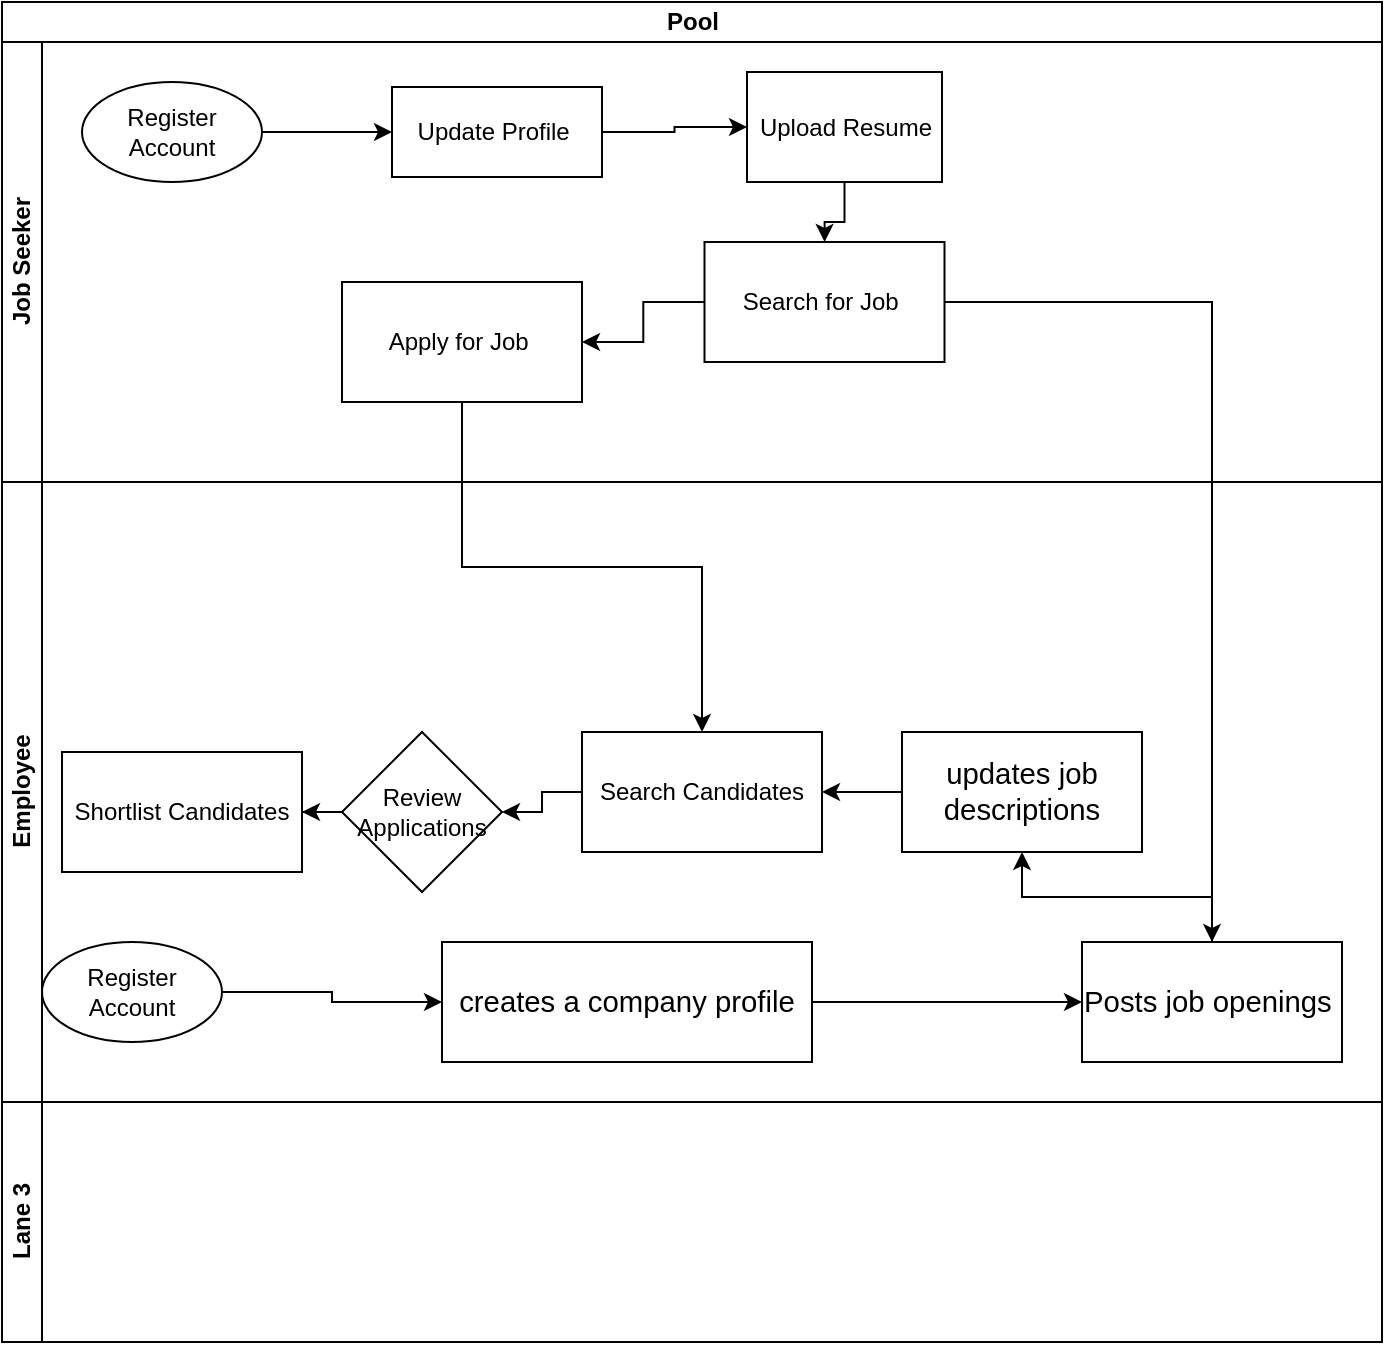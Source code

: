 <mxfile version="26.0.6">
  <diagram id="prtHgNgQTEPvFCAcTncT" name="Page-1">
    <mxGraphModel dx="875" dy="435" grid="1" gridSize="10" guides="1" tooltips="1" connect="1" arrows="1" fold="1" page="1" pageScale="1" pageWidth="827" pageHeight="1169" math="0" shadow="0">
      <root>
        <mxCell id="0" />
        <mxCell id="1" parent="0" />
        <mxCell id="PhMuikcm6n4okIbUqbu8-10" value="Pool" style="swimlane;childLayout=stackLayout;resizeParent=1;resizeParentMax=0;horizontal=1;startSize=20;horizontalStack=0;html=1;" vertex="1" parent="1">
          <mxGeometry x="130" y="20" width="690" height="670" as="geometry" />
        </mxCell>
        <mxCell id="PhMuikcm6n4okIbUqbu8-11" value="Job Seeker" style="swimlane;startSize=20;horizontal=0;html=1;direction=east;" vertex="1" parent="PhMuikcm6n4okIbUqbu8-10">
          <mxGeometry y="20" width="690" height="220" as="geometry">
            <mxRectangle y="20" width="480" height="30" as="alternateBounds" />
          </mxGeometry>
        </mxCell>
        <mxCell id="PhMuikcm6n4okIbUqbu8-29" value="" style="edgeStyle=orthogonalEdgeStyle;rounded=0;orthogonalLoop=1;jettySize=auto;html=1;" edge="1" parent="PhMuikcm6n4okIbUqbu8-11" source="PhMuikcm6n4okIbUqbu8-14" target="PhMuikcm6n4okIbUqbu8-28">
          <mxGeometry relative="1" as="geometry" />
        </mxCell>
        <mxCell id="PhMuikcm6n4okIbUqbu8-14" value="Register Account" style="ellipse;whiteSpace=wrap;html=1;" vertex="1" parent="PhMuikcm6n4okIbUqbu8-11">
          <mxGeometry x="40" y="20" width="90" height="50" as="geometry" />
        </mxCell>
        <mxCell id="PhMuikcm6n4okIbUqbu8-31" value="" style="edgeStyle=orthogonalEdgeStyle;rounded=0;orthogonalLoop=1;jettySize=auto;html=1;" edge="1" parent="PhMuikcm6n4okIbUqbu8-11" source="PhMuikcm6n4okIbUqbu8-28" target="PhMuikcm6n4okIbUqbu8-30">
          <mxGeometry relative="1" as="geometry" />
        </mxCell>
        <mxCell id="PhMuikcm6n4okIbUqbu8-28" value="Update Profile&amp;nbsp;" style="whiteSpace=wrap;html=1;" vertex="1" parent="PhMuikcm6n4okIbUqbu8-11">
          <mxGeometry x="195" y="22.5" width="105" height="45" as="geometry" />
        </mxCell>
        <mxCell id="PhMuikcm6n4okIbUqbu8-34" value="" style="edgeStyle=orthogonalEdgeStyle;rounded=0;orthogonalLoop=1;jettySize=auto;html=1;" edge="1" parent="PhMuikcm6n4okIbUqbu8-11" source="PhMuikcm6n4okIbUqbu8-30" target="PhMuikcm6n4okIbUqbu8-33">
          <mxGeometry relative="1" as="geometry" />
        </mxCell>
        <mxCell id="PhMuikcm6n4okIbUqbu8-30" value="Upload Resume" style="whiteSpace=wrap;html=1;" vertex="1" parent="PhMuikcm6n4okIbUqbu8-11">
          <mxGeometry x="372.5" y="15" width="97.5" height="55" as="geometry" />
        </mxCell>
        <mxCell id="PhMuikcm6n4okIbUqbu8-36" value="" style="edgeStyle=orthogonalEdgeStyle;rounded=0;orthogonalLoop=1;jettySize=auto;html=1;" edge="1" parent="PhMuikcm6n4okIbUqbu8-11" source="PhMuikcm6n4okIbUqbu8-33" target="PhMuikcm6n4okIbUqbu8-35">
          <mxGeometry relative="1" as="geometry" />
        </mxCell>
        <mxCell id="PhMuikcm6n4okIbUqbu8-33" value="Search for Job&amp;nbsp;" style="whiteSpace=wrap;html=1;" vertex="1" parent="PhMuikcm6n4okIbUqbu8-11">
          <mxGeometry x="351.25" y="100" width="120" height="60" as="geometry" />
        </mxCell>
        <mxCell id="PhMuikcm6n4okIbUqbu8-35" value="Apply for Job&amp;nbsp;" style="whiteSpace=wrap;html=1;" vertex="1" parent="PhMuikcm6n4okIbUqbu8-11">
          <mxGeometry x="170" y="120" width="120" height="60" as="geometry" />
        </mxCell>
        <mxCell id="PhMuikcm6n4okIbUqbu8-12" value="Employee" style="swimlane;startSize=20;horizontal=0;html=1;" vertex="1" parent="PhMuikcm6n4okIbUqbu8-10">
          <mxGeometry y="240" width="690" height="310" as="geometry" />
        </mxCell>
        <mxCell id="PhMuikcm6n4okIbUqbu8-27" value="" style="edgeStyle=orthogonalEdgeStyle;rounded=0;orthogonalLoop=1;jettySize=auto;html=1;" edge="1" parent="PhMuikcm6n4okIbUqbu8-12" source="PhMuikcm6n4okIbUqbu8-25" target="PhMuikcm6n4okIbUqbu8-26">
          <mxGeometry relative="1" as="geometry" />
        </mxCell>
        <mxCell id="PhMuikcm6n4okIbUqbu8-25" value="Register Account" style="ellipse;whiteSpace=wrap;html=1;" vertex="1" parent="PhMuikcm6n4okIbUqbu8-12">
          <mxGeometry x="20" y="230" width="90" height="50" as="geometry" />
        </mxCell>
        <mxCell id="PhMuikcm6n4okIbUqbu8-38" value="" style="edgeStyle=orthogonalEdgeStyle;rounded=0;orthogonalLoop=1;jettySize=auto;html=1;" edge="1" parent="PhMuikcm6n4okIbUqbu8-12" source="PhMuikcm6n4okIbUqbu8-26" target="PhMuikcm6n4okIbUqbu8-37">
          <mxGeometry relative="1" as="geometry" />
        </mxCell>
        <mxCell id="PhMuikcm6n4okIbUqbu8-26" value="&lt;span style=&quot;font-size:11.0pt;line-height:&lt;br/&gt;115%;font-family:&amp;quot;Arial&amp;quot;,sans-serif;mso-ascii-theme-font:minor-latin;&lt;br/&gt;mso-fareast-font-family:&amp;quot;Yu Gothic&amp;quot;;mso-fareast-theme-font:minor-fareast;&lt;br/&gt;mso-hansi-theme-font:minor-latin;mso-bidi-theme-font:minor-latin;mso-ansi-language:&lt;br/&gt;VI;mso-fareast-language:JA;mso-bidi-language:AR-SA&quot; lang=&quot;VI&quot;&gt;creates a company profile&lt;/span&gt;" style="whiteSpace=wrap;html=1;" vertex="1" parent="PhMuikcm6n4okIbUqbu8-12">
          <mxGeometry x="220" y="230" width="185" height="60" as="geometry" />
        </mxCell>
        <mxCell id="PhMuikcm6n4okIbUqbu8-41" value="" style="edgeStyle=orthogonalEdgeStyle;rounded=0;orthogonalLoop=1;jettySize=auto;html=1;" edge="1" parent="PhMuikcm6n4okIbUqbu8-12" source="PhMuikcm6n4okIbUqbu8-37" target="PhMuikcm6n4okIbUqbu8-40">
          <mxGeometry relative="1" as="geometry" />
        </mxCell>
        <mxCell id="PhMuikcm6n4okIbUqbu8-37" value="&lt;span style=&quot;font-size:11.0pt;line-height:&lt;br/&gt;115%;font-family:&amp;quot;Arial&amp;quot;,sans-serif;mso-ascii-theme-font:minor-latin;&lt;br/&gt;mso-fareast-font-family:&amp;quot;Yu Gothic&amp;quot;;mso-fareast-theme-font:minor-fareast;&lt;br/&gt;mso-hansi-theme-font:minor-latin;mso-bidi-theme-font:minor-latin;mso-ansi-language:&lt;br/&gt;VI;mso-fareast-language:JA;mso-bidi-language:AR-SA&quot; lang=&quot;VI&quot;&gt;Posts job openings&amp;nbsp;&lt;/span&gt;" style="whiteSpace=wrap;html=1;" vertex="1" parent="PhMuikcm6n4okIbUqbu8-12">
          <mxGeometry x="540" y="230" width="130" height="60" as="geometry" />
        </mxCell>
        <mxCell id="PhMuikcm6n4okIbUqbu8-44" value="" style="edgeStyle=orthogonalEdgeStyle;rounded=0;orthogonalLoop=1;jettySize=auto;html=1;" edge="1" parent="PhMuikcm6n4okIbUqbu8-12" source="PhMuikcm6n4okIbUqbu8-40" target="PhMuikcm6n4okIbUqbu8-43">
          <mxGeometry relative="1" as="geometry" />
        </mxCell>
        <mxCell id="PhMuikcm6n4okIbUqbu8-40" value="&lt;span style=&quot;font-size:11.0pt;line-height:&lt;br/&gt;115%;font-family:&amp;quot;Arial&amp;quot;,sans-serif;mso-ascii-theme-font:minor-latin;&lt;br/&gt;mso-fareast-font-family:&amp;quot;Yu Gothic&amp;quot;;mso-fareast-theme-font:minor-fareast;&lt;br/&gt;mso-hansi-theme-font:minor-latin;mso-bidi-theme-font:minor-latin;mso-ansi-language:&lt;br/&gt;VI;mso-fareast-language:JA;mso-bidi-language:AR-SA&quot; lang=&quot;VI&quot;&gt;updates job descriptions&lt;/span&gt;" style="whiteSpace=wrap;html=1;" vertex="1" parent="PhMuikcm6n4okIbUqbu8-12">
          <mxGeometry x="450" y="125" width="120" height="60" as="geometry" />
        </mxCell>
        <mxCell id="PhMuikcm6n4okIbUqbu8-50" value="" style="edgeStyle=orthogonalEdgeStyle;rounded=0;orthogonalLoop=1;jettySize=auto;html=1;" edge="1" parent="PhMuikcm6n4okIbUqbu8-12" source="PhMuikcm6n4okIbUqbu8-43" target="PhMuikcm6n4okIbUqbu8-49">
          <mxGeometry relative="1" as="geometry" />
        </mxCell>
        <mxCell id="PhMuikcm6n4okIbUqbu8-43" value="Search Candidates" style="whiteSpace=wrap;html=1;" vertex="1" parent="PhMuikcm6n4okIbUqbu8-12">
          <mxGeometry x="290" y="125" width="120" height="60" as="geometry" />
        </mxCell>
        <mxCell id="PhMuikcm6n4okIbUqbu8-52" value="" style="edgeStyle=orthogonalEdgeStyle;rounded=0;orthogonalLoop=1;jettySize=auto;html=1;" edge="1" parent="PhMuikcm6n4okIbUqbu8-12" source="PhMuikcm6n4okIbUqbu8-49" target="PhMuikcm6n4okIbUqbu8-51">
          <mxGeometry relative="1" as="geometry" />
        </mxCell>
        <mxCell id="PhMuikcm6n4okIbUqbu8-49" value="Review Applications" style="rhombus;whiteSpace=wrap;html=1;" vertex="1" parent="PhMuikcm6n4okIbUqbu8-12">
          <mxGeometry x="170" y="125" width="80" height="80" as="geometry" />
        </mxCell>
        <mxCell id="PhMuikcm6n4okIbUqbu8-51" value="Shortlist Candidates" style="whiteSpace=wrap;html=1;" vertex="1" parent="PhMuikcm6n4okIbUqbu8-12">
          <mxGeometry x="30" y="135" width="120" height="60" as="geometry" />
        </mxCell>
        <mxCell id="PhMuikcm6n4okIbUqbu8-13" value="Lane 3" style="swimlane;startSize=20;horizontal=0;html=1;" vertex="1" parent="PhMuikcm6n4okIbUqbu8-10">
          <mxGeometry y="550" width="690" height="120" as="geometry" />
        </mxCell>
        <mxCell id="PhMuikcm6n4okIbUqbu8-42" style="edgeStyle=orthogonalEdgeStyle;rounded=0;orthogonalLoop=1;jettySize=auto;html=1;" edge="1" parent="PhMuikcm6n4okIbUqbu8-10" source="PhMuikcm6n4okIbUqbu8-33" target="PhMuikcm6n4okIbUqbu8-37">
          <mxGeometry relative="1" as="geometry" />
        </mxCell>
        <mxCell id="PhMuikcm6n4okIbUqbu8-46" style="edgeStyle=orthogonalEdgeStyle;rounded=0;orthogonalLoop=1;jettySize=auto;html=1;" edge="1" parent="PhMuikcm6n4okIbUqbu8-10" source="PhMuikcm6n4okIbUqbu8-35" target="PhMuikcm6n4okIbUqbu8-43">
          <mxGeometry relative="1" as="geometry" />
        </mxCell>
      </root>
    </mxGraphModel>
  </diagram>
</mxfile>
